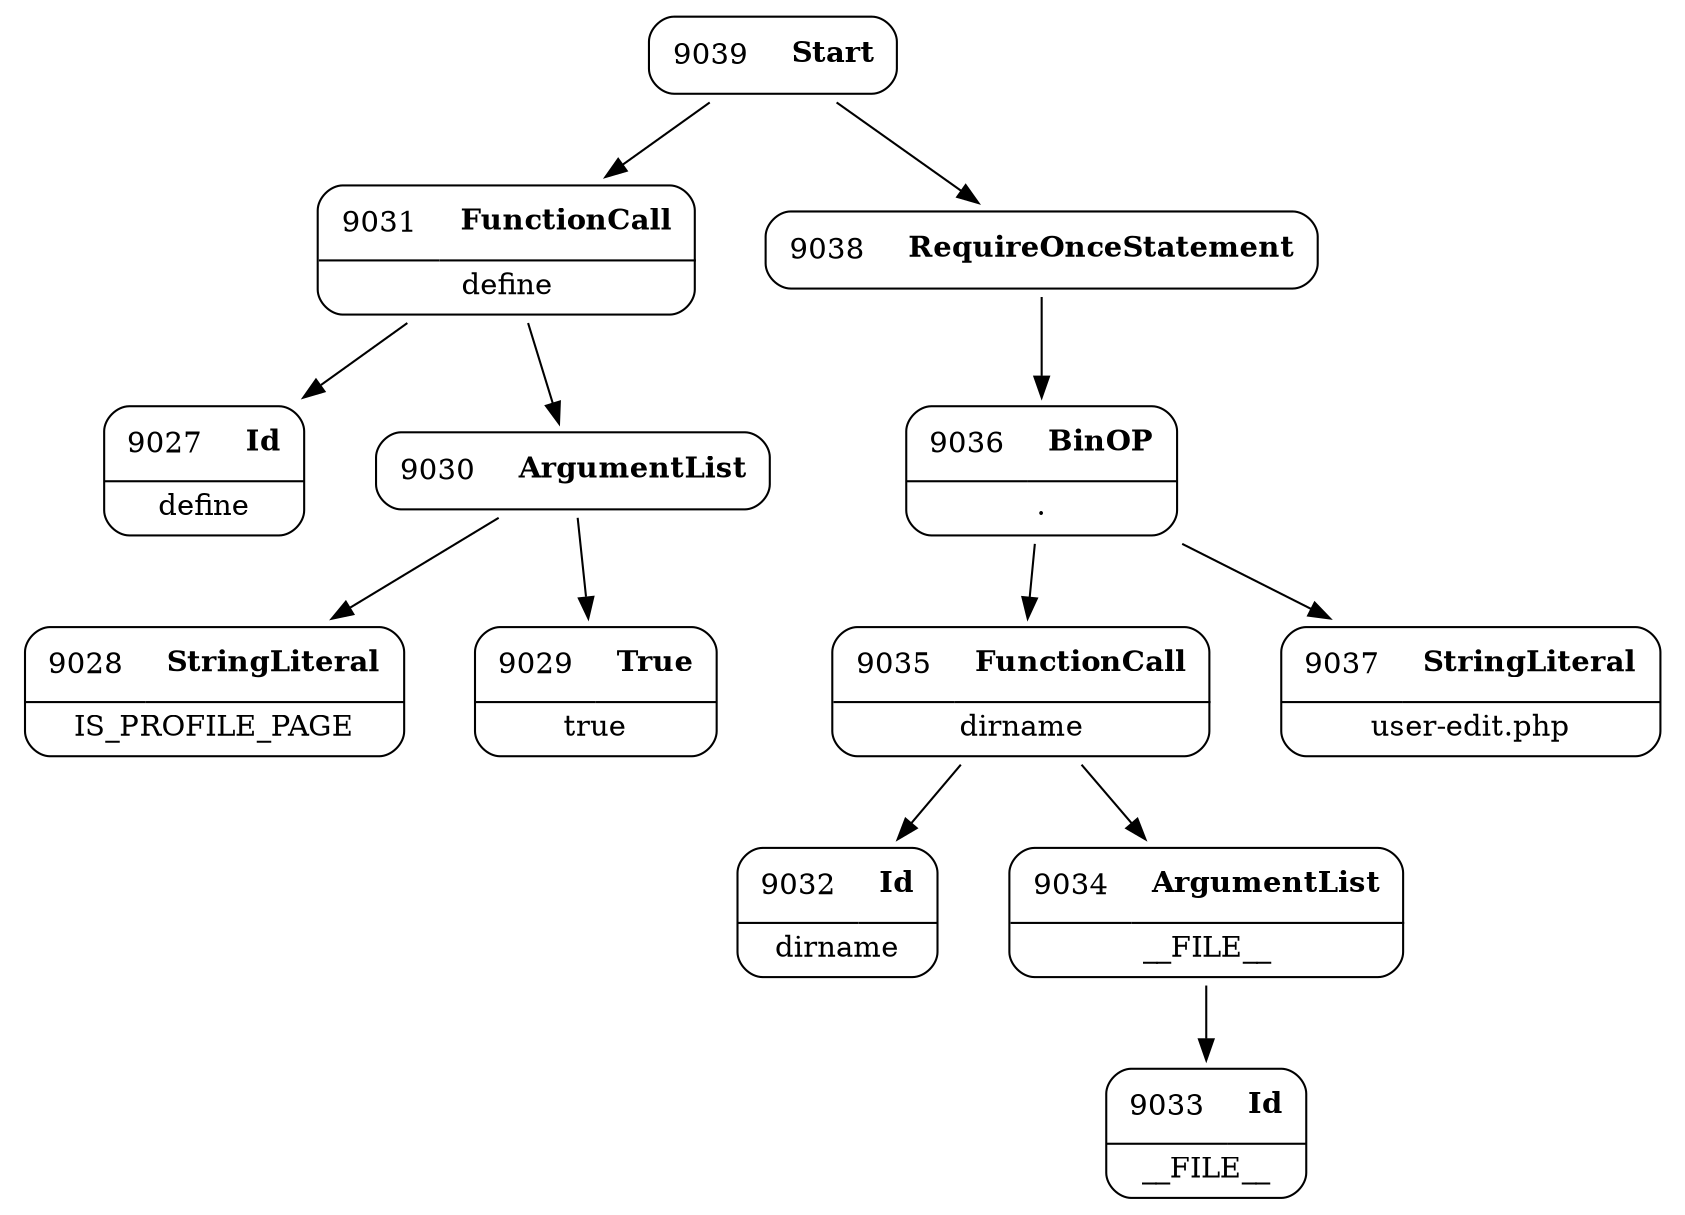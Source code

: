 digraph ast {
node [shape=none];
9027 [label=<<TABLE border='1' cellspacing='0' cellpadding='10' style='rounded' ><TR><TD border='0'>9027</TD><TD border='0'><B>Id</B></TD></TR><HR/><TR><TD border='0' cellpadding='5' colspan='2'>define</TD></TR></TABLE>>];
9028 [label=<<TABLE border='1' cellspacing='0' cellpadding='10' style='rounded' ><TR><TD border='0'>9028</TD><TD border='0'><B>StringLiteral</B></TD></TR><HR/><TR><TD border='0' cellpadding='5' colspan='2'>IS_PROFILE_PAGE</TD></TR></TABLE>>];
9029 [label=<<TABLE border='1' cellspacing='0' cellpadding='10' style='rounded' ><TR><TD border='0'>9029</TD><TD border='0'><B>True</B></TD></TR><HR/><TR><TD border='0' cellpadding='5' colspan='2'>true</TD></TR></TABLE>>];
9030 [label=<<TABLE border='1' cellspacing='0' cellpadding='10' style='rounded' ><TR><TD border='0'>9030</TD><TD border='0'><B>ArgumentList</B></TD></TR></TABLE>>];
9030 -> 9028 [weight=2];
9030 -> 9029 [weight=2];
9031 [label=<<TABLE border='1' cellspacing='0' cellpadding='10' style='rounded' ><TR><TD border='0'>9031</TD><TD border='0'><B>FunctionCall</B></TD></TR><HR/><TR><TD border='0' cellpadding='5' colspan='2'>define</TD></TR></TABLE>>];
9031 -> 9027 [weight=2];
9031 -> 9030 [weight=2];
9032 [label=<<TABLE border='1' cellspacing='0' cellpadding='10' style='rounded' ><TR><TD border='0'>9032</TD><TD border='0'><B>Id</B></TD></TR><HR/><TR><TD border='0' cellpadding='5' colspan='2'>dirname</TD></TR></TABLE>>];
9033 [label=<<TABLE border='1' cellspacing='0' cellpadding='10' style='rounded' ><TR><TD border='0'>9033</TD><TD border='0'><B>Id</B></TD></TR><HR/><TR><TD border='0' cellpadding='5' colspan='2'>__FILE__</TD></TR></TABLE>>];
9034 [label=<<TABLE border='1' cellspacing='0' cellpadding='10' style='rounded' ><TR><TD border='0'>9034</TD><TD border='0'><B>ArgumentList</B></TD></TR><HR/><TR><TD border='0' cellpadding='5' colspan='2'>__FILE__</TD></TR></TABLE>>];
9034 -> 9033 [weight=2];
9035 [label=<<TABLE border='1' cellspacing='0' cellpadding='10' style='rounded' ><TR><TD border='0'>9035</TD><TD border='0'><B>FunctionCall</B></TD></TR><HR/><TR><TD border='0' cellpadding='5' colspan='2'>dirname</TD></TR></TABLE>>];
9035 -> 9032 [weight=2];
9035 -> 9034 [weight=2];
9036 [label=<<TABLE border='1' cellspacing='0' cellpadding='10' style='rounded' ><TR><TD border='0'>9036</TD><TD border='0'><B>BinOP</B></TD></TR><HR/><TR><TD border='0' cellpadding='5' colspan='2'>.</TD></TR></TABLE>>];
9036 -> 9035 [weight=2];
9036 -> 9037 [weight=2];
9037 [label=<<TABLE border='1' cellspacing='0' cellpadding='10' style='rounded' ><TR><TD border='0'>9037</TD><TD border='0'><B>StringLiteral</B></TD></TR><HR/><TR><TD border='0' cellpadding='5' colspan='2'>user-edit.php</TD></TR></TABLE>>];
9038 [label=<<TABLE border='1' cellspacing='0' cellpadding='10' style='rounded' ><TR><TD border='0'>9038</TD><TD border='0'><B>RequireOnceStatement</B></TD></TR></TABLE>>];
9038 -> 9036 [weight=2];
9039 [label=<<TABLE border='1' cellspacing='0' cellpadding='10' style='rounded' ><TR><TD border='0'>9039</TD><TD border='0'><B>Start</B></TD></TR></TABLE>>];
9039 -> 9031 [weight=2];
9039 -> 9038 [weight=2];
}
